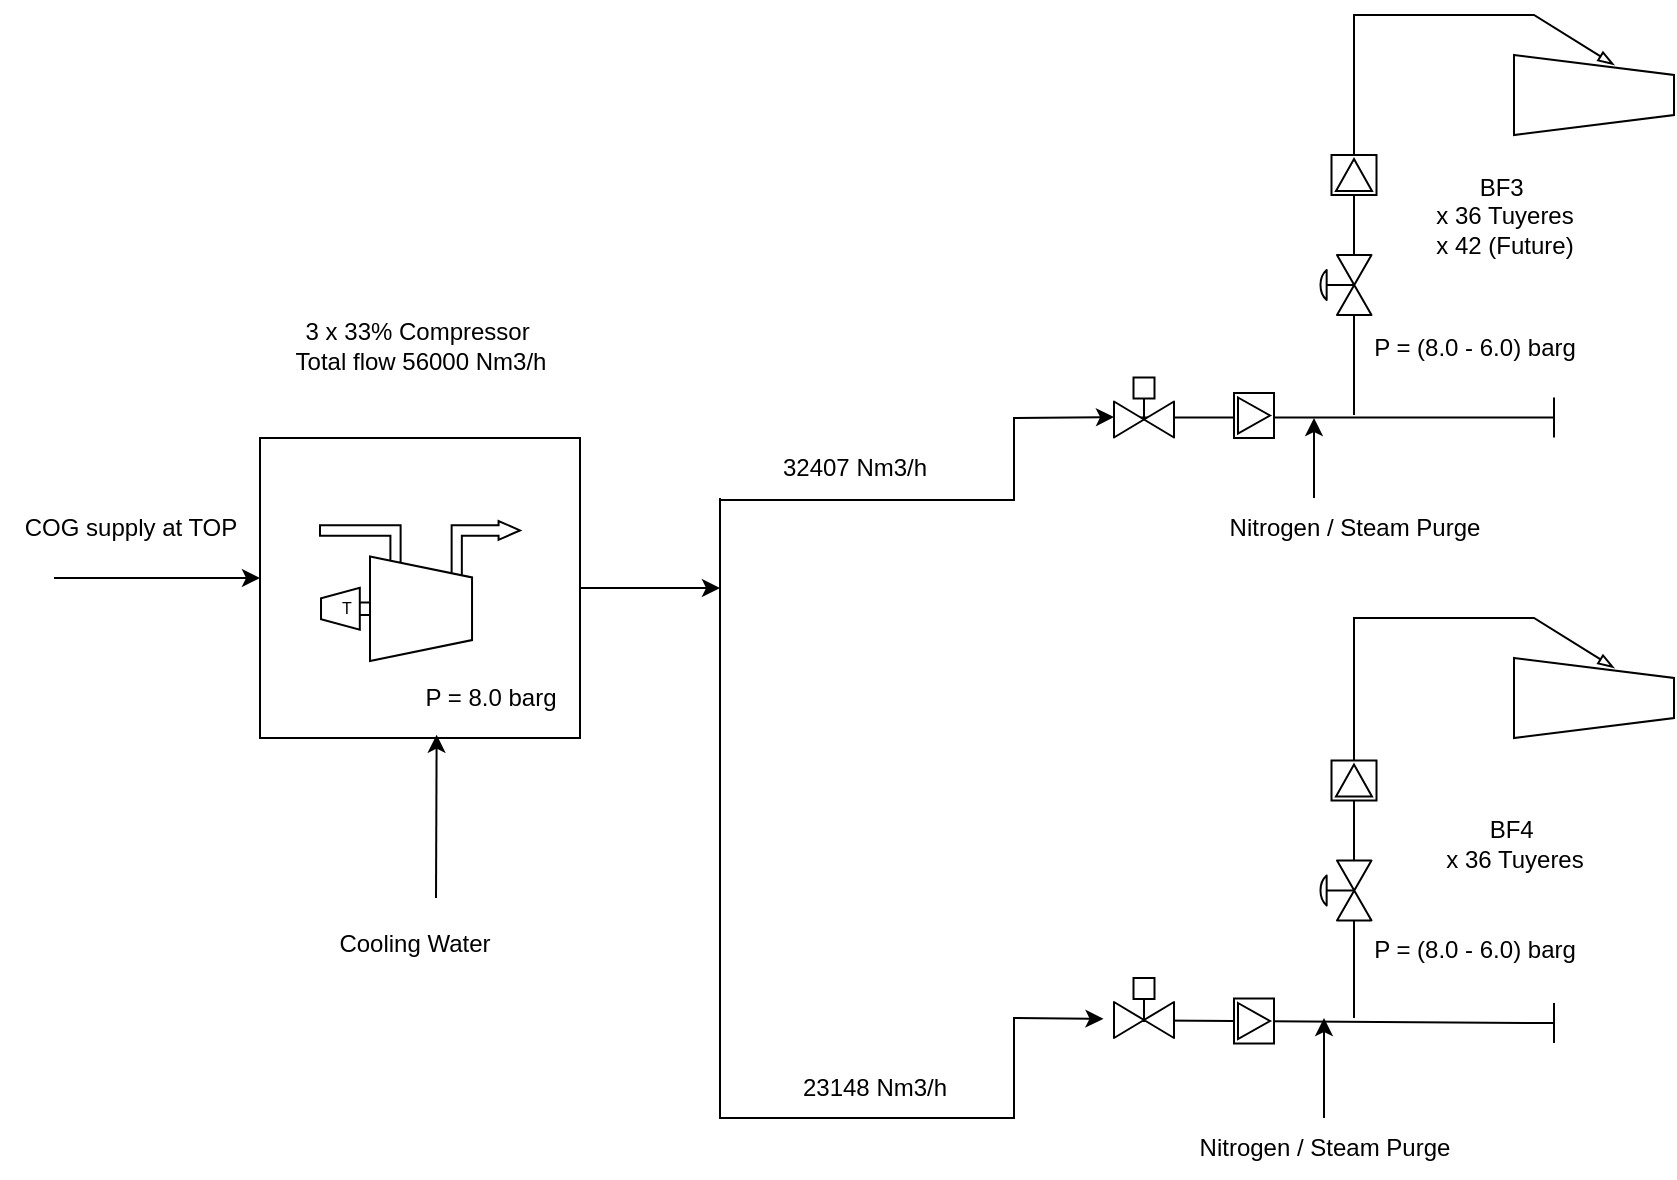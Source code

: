 <mxfile version="24.5.4" type="github">
  <diagram name="Page-1" id="FQDThDNy41egxpSTMpC8">
    <mxGraphModel dx="1793" dy="1083" grid="1" gridSize="10" guides="1" tooltips="1" connect="1" arrows="1" fold="1" page="1" pageScale="1" pageWidth="850" pageHeight="1100" math="0" shadow="0">
      <root>
        <mxCell id="0" />
        <mxCell id="1" parent="0" />
        <mxCell id="azn0IxoJgEsQa8XEMjjl-41" style="edgeStyle=orthogonalEdgeStyle;rounded=0;orthogonalLoop=1;jettySize=auto;html=1;" edge="1" parent="1" source="azn0IxoJgEsQa8XEMjjl-40">
          <mxGeometry relative="1" as="geometry">
            <mxPoint x="373" y="345" as="targetPoint" />
          </mxGeometry>
        </mxCell>
        <mxCell id="azn0IxoJgEsQa8XEMjjl-40" value="" style="whiteSpace=wrap;html=1;" vertex="1" parent="1">
          <mxGeometry x="143" y="270" width="160" height="150" as="geometry" />
        </mxCell>
        <mxCell id="azn0IxoJgEsQa8XEMjjl-1" value="&lt;table cellpadding=&quot;0&quot; cellspacing=&quot;0&quot; style=&quot;width:100%;height:100%;&quot;&gt;&lt;tr style=&quot;height:25%;&quot;&gt;&lt;td&gt;&lt;/td&gt;&lt;/tr&gt;&lt;tr style=&quot;height:75%;&quot;&gt;&lt;td align=&quot;left&quot; style=&quot;padding-left:11%;width:100%&quot;&gt;T&lt;/td&gt;&lt;/tr&gt;&lt;/table&gt;" style="shape=mxgraph.pid.compressors.centrifugal_compressor_-_turbine_driven;dashed=0;fontSize=8;html=1;overflow=fill;" vertex="1" parent="1">
          <mxGeometry x="173" y="311.5" width="100" height="70" as="geometry" />
        </mxCell>
        <mxCell id="azn0IxoJgEsQa8XEMjjl-18" value="" style="verticalLabelPosition=bottom;align=center;dashed=0;html=1;verticalAlign=top;shape=mxgraph.pid.piping.flange_in;pointerEvents=1;" vertex="1" parent="1">
          <mxGeometry x="780" y="249.75" width="10" height="20" as="geometry" />
        </mxCell>
        <mxCell id="azn0IxoJgEsQa8XEMjjl-29" value="" style="edgeStyle=none;orthogonalLoop=1;jettySize=auto;html=1;rounded=0;" edge="1" parent="1">
          <mxGeometry width="80" relative="1" as="geometry">
            <mxPoint x="40" y="340" as="sourcePoint" />
            <mxPoint x="143" y="340" as="targetPoint" />
            <Array as="points" />
          </mxGeometry>
        </mxCell>
        <mxCell id="azn0IxoJgEsQa8XEMjjl-30" value="COG supply at TOP" style="text;html=1;align=center;verticalAlign=middle;resizable=0;points=[];autosize=1;strokeColor=none;fillColor=none;" vertex="1" parent="1">
          <mxGeometry x="13" y="299.75" width="130" height="30" as="geometry" />
        </mxCell>
        <mxCell id="azn0IxoJgEsQa8XEMjjl-33" value="" style="verticalLabelPosition=bottom;align=center;dashed=0;html=1;verticalAlign=top;shape=mxgraph.pid.piping.flange_in;pointerEvents=1;" vertex="1" parent="1">
          <mxGeometry x="780" y="552.5" width="10" height="20" as="geometry" />
        </mxCell>
        <mxCell id="azn0IxoJgEsQa8XEMjjl-34" style="edgeStyle=none;rounded=0;orthogonalLoop=1;jettySize=auto;html=1;entryX=1.079;entryY=0.552;entryDx=0;entryDy=0;entryPerimeter=0;endArrow=none;endFill=0;" edge="1" parent="1" source="azn0IxoJgEsQa8XEMjjl-33">
          <mxGeometry relative="1" as="geometry">
            <mxPoint x="591.58" y="561.29" as="targetPoint" />
          </mxGeometry>
        </mxCell>
        <mxCell id="azn0IxoJgEsQa8XEMjjl-42" value="" style="edgeStyle=none;orthogonalLoop=1;jettySize=auto;html=1;rounded=0;entryX=0;entryY=0.659;entryDx=0;entryDy=0;entryPerimeter=0;" edge="1" parent="1" target="azn0IxoJgEsQa8XEMjjl-49">
          <mxGeometry width="100" relative="1" as="geometry">
            <mxPoint x="373" y="300.96" as="sourcePoint" />
            <mxPoint x="460.72" y="301.01" as="targetPoint" />
            <Array as="points">
              <mxPoint x="520" y="301" />
              <mxPoint x="520" y="260" />
            </Array>
          </mxGeometry>
        </mxCell>
        <mxCell id="azn0IxoJgEsQa8XEMjjl-44" style="edgeStyle=orthogonalEdgeStyle;rounded=0;orthogonalLoop=1;jettySize=auto;html=1;entryX=0;entryY=0.5;entryDx=0;entryDy=0;entryPerimeter=0;endArrow=none;endFill=0;" edge="1" parent="1" source="azn0IxoJgEsQa8XEMjjl-49" target="azn0IxoJgEsQa8XEMjjl-18">
          <mxGeometry relative="1" as="geometry">
            <mxPoint x="590" y="259.75" as="sourcePoint" />
            <Array as="points">
              <mxPoint x="690" y="259.5" />
            </Array>
          </mxGeometry>
        </mxCell>
        <mxCell id="azn0IxoJgEsQa8XEMjjl-3" value="" style="verticalLabelPosition=bottom;align=center;outlineConnect=0;dashed=0;html=1;verticalAlign=top;shape=mxgraph.pid.flow_sensors.vortex;" vertex="1" parent="1">
          <mxGeometry x="630" y="247.5" width="20" height="22.5" as="geometry" />
        </mxCell>
        <mxCell id="azn0IxoJgEsQa8XEMjjl-45" value="" style="edgeStyle=none;orthogonalLoop=1;jettySize=auto;html=1;rounded=0;entryX=-0.175;entryY=0.68;entryDx=0;entryDy=0;entryPerimeter=0;" edge="1" parent="1" target="azn0IxoJgEsQa8XEMjjl-52">
          <mxGeometry width="100" relative="1" as="geometry">
            <mxPoint x="373" y="300" as="sourcePoint" />
            <mxPoint x="463" y="610" as="targetPoint" />
            <Array as="points">
              <mxPoint x="373" y="610" />
              <mxPoint x="520" y="610" />
              <mxPoint x="520" y="560" />
            </Array>
          </mxGeometry>
        </mxCell>
        <mxCell id="azn0IxoJgEsQa8XEMjjl-32" value="" style="verticalLabelPosition=bottom;align=center;outlineConnect=0;dashed=0;html=1;verticalAlign=top;shape=mxgraph.pid.flow_sensors.vortex;" vertex="1" parent="1">
          <mxGeometry x="630" y="550.25" width="20" height="22.5" as="geometry" />
        </mxCell>
        <mxCell id="azn0IxoJgEsQa8XEMjjl-46" value="" style="verticalLabelPosition=bottom;align=center;dashed=0;html=1;verticalAlign=top;shape=mxgraph.pid.piping.concentric_reducer;" vertex="1" parent="1">
          <mxGeometry x="770" y="78.5" width="80" height="40" as="geometry" />
        </mxCell>
        <mxCell id="azn0IxoJgEsQa8XEMjjl-21" value="" style="edgeStyle=none;rounded=0;orthogonalLoop=1;jettySize=auto;html=1;entryX=0.627;entryY=0.125;entryDx=0;entryDy=0;entryPerimeter=0;endArrow=blockThin;endFill=0;" edge="1" parent="1" target="azn0IxoJgEsQa8XEMjjl-46">
          <mxGeometry relative="1" as="geometry">
            <mxPoint x="810" y="78.5" as="targetPoint" />
            <mxPoint x="690" y="258.5" as="sourcePoint" />
            <Array as="points">
              <mxPoint x="690" y="58.5" />
              <mxPoint x="780" y="58.5" />
            </Array>
          </mxGeometry>
        </mxCell>
        <mxCell id="azn0IxoJgEsQa8XEMjjl-47" value="" style="verticalLabelPosition=bottom;align=center;dashed=0;html=1;verticalAlign=top;shape=mxgraph.pid.piping.concentric_reducer;" vertex="1" parent="1">
          <mxGeometry x="770" y="380" width="80" height="40" as="geometry" />
        </mxCell>
        <mxCell id="azn0IxoJgEsQa8XEMjjl-48" value="" style="edgeStyle=none;rounded=0;orthogonalLoop=1;jettySize=auto;html=1;entryX=0.627;entryY=0.125;entryDx=0;entryDy=0;entryPerimeter=0;endArrow=blockThin;endFill=0;" edge="1" parent="1" target="azn0IxoJgEsQa8XEMjjl-47">
          <mxGeometry relative="1" as="geometry">
            <mxPoint x="810" y="380" as="targetPoint" />
            <mxPoint x="690" y="560" as="sourcePoint" />
            <Array as="points">
              <mxPoint x="690" y="360" />
              <mxPoint x="770" y="360" />
              <mxPoint x="780" y="360" />
            </Array>
          </mxGeometry>
        </mxCell>
        <mxCell id="azn0IxoJgEsQa8XEMjjl-36" value="" style="verticalLabelPosition=bottom;align=center;outlineConnect=0;dashed=0;html=1;verticalAlign=top;shape=mxgraph.pid.flow_sensors.vortex;direction=north;" vertex="1" parent="1">
          <mxGeometry x="678.75" y="431.25" width="22.5" height="20" as="geometry" />
        </mxCell>
        <mxCell id="azn0IxoJgEsQa8XEMjjl-37" value="" style="verticalLabelPosition=bottom;align=center;html=1;verticalAlign=top;pointerEvents=1;dashed=0;shape=mxgraph.pid2valves.valve;valveType=gate;actuator=diaph;direction=north;" vertex="1" parent="1">
          <mxGeometry x="670" y="481.25" width="28.75" height="30" as="geometry" />
        </mxCell>
        <mxCell id="azn0IxoJgEsQa8XEMjjl-22" value="" style="verticalLabelPosition=bottom;align=center;outlineConnect=0;dashed=0;html=1;verticalAlign=top;shape=mxgraph.pid.flow_sensors.vortex;direction=north;" vertex="1" parent="1">
          <mxGeometry x="678.75" y="128.5" width="22.5" height="20" as="geometry" />
        </mxCell>
        <mxCell id="azn0IxoJgEsQa8XEMjjl-24" value="" style="verticalLabelPosition=bottom;align=center;html=1;verticalAlign=top;pointerEvents=1;dashed=0;shape=mxgraph.pid2valves.valve;valveType=gate;actuator=diaph;direction=north;" vertex="1" parent="1">
          <mxGeometry x="670" y="178.5" width="28.75" height="30" as="geometry" />
        </mxCell>
        <mxCell id="azn0IxoJgEsQa8XEMjjl-51" value="" style="edgeStyle=orthogonalEdgeStyle;rounded=0;orthogonalLoop=1;jettySize=auto;html=1;entryX=0;entryY=0.5;entryDx=0;entryDy=0;entryPerimeter=0;endArrow=none;endFill=0;" edge="1" parent="1" target="azn0IxoJgEsQa8XEMjjl-49">
          <mxGeometry relative="1" as="geometry">
            <mxPoint x="590" y="259.75" as="sourcePoint" />
            <mxPoint x="780" y="259.5" as="targetPoint" />
          </mxGeometry>
        </mxCell>
        <mxCell id="azn0IxoJgEsQa8XEMjjl-49" value="" style="verticalLabelPosition=bottom;align=center;html=1;verticalAlign=top;pointerEvents=1;dashed=0;shape=mxgraph.pid2valves.valve;valveType=gate;actuator=powered" vertex="1" parent="1">
          <mxGeometry x="570" y="239.75" width="30" height="30" as="geometry" />
        </mxCell>
        <mxCell id="azn0IxoJgEsQa8XEMjjl-50" value="" style="part=1;strokeColor=none;fillColor=none;fontStyle=1;fontSize=14;" vertex="1" parent="azn0IxoJgEsQa8XEMjjl-49">
          <mxGeometry x="9.75" width="10.5" height="10.5" as="geometry" />
        </mxCell>
        <mxCell id="azn0IxoJgEsQa8XEMjjl-52" value="" style="verticalLabelPosition=bottom;align=center;html=1;verticalAlign=top;pointerEvents=1;dashed=0;shape=mxgraph.pid2valves.valve;valveType=gate;actuator=powered" vertex="1" parent="1">
          <mxGeometry x="570" y="540" width="30" height="30" as="geometry" />
        </mxCell>
        <mxCell id="azn0IxoJgEsQa8XEMjjl-53" value="" style="part=1;strokeColor=none;fillColor=none;fontStyle=1;fontSize=14;" vertex="1" parent="azn0IxoJgEsQa8XEMjjl-52">
          <mxGeometry x="9.75" width="10.5" height="10.5" as="geometry" />
        </mxCell>
        <mxCell id="azn0IxoJgEsQa8XEMjjl-54" value="3 x 33% Compressor&amp;nbsp;&lt;div&gt;Total flow 56000 Nm3/h&lt;/div&gt;" style="text;html=1;align=center;verticalAlign=middle;resizable=0;points=[];autosize=1;strokeColor=none;fillColor=none;" vertex="1" parent="1">
          <mxGeometry x="148" y="203.5" width="150" height="40" as="geometry" />
        </mxCell>
        <mxCell id="azn0IxoJgEsQa8XEMjjl-55" value="BF3&amp;nbsp;&lt;div&gt;x 36 Tuyeres&lt;/div&gt;&lt;div&gt;x 42 (Future)&lt;/div&gt;" style="text;html=1;align=center;verticalAlign=middle;resizable=0;points=[];autosize=1;strokeColor=none;fillColor=none;" vertex="1" parent="1">
          <mxGeometry x="720" y="128.5" width="90" height="60" as="geometry" />
        </mxCell>
        <mxCell id="azn0IxoJgEsQa8XEMjjl-56" value="BF4&amp;nbsp;&lt;div&gt;x 36 Tuyeres&lt;/div&gt;" style="text;html=1;align=center;verticalAlign=middle;resizable=0;points=[];autosize=1;strokeColor=none;fillColor=none;" vertex="1" parent="1">
          <mxGeometry x="725" y="453" width="90" height="40" as="geometry" />
        </mxCell>
        <mxCell id="azn0IxoJgEsQa8XEMjjl-57" value="32407 Nm3/h" style="text;html=1;align=center;verticalAlign=middle;resizable=0;points=[];autosize=1;strokeColor=none;fillColor=none;" vertex="1" parent="1">
          <mxGeometry x="390" y="269.75" width="100" height="30" as="geometry" />
        </mxCell>
        <mxCell id="azn0IxoJgEsQa8XEMjjl-58" value="23148 Nm3/h" style="text;html=1;align=center;verticalAlign=middle;resizable=0;points=[];autosize=1;strokeColor=none;fillColor=none;" vertex="1" parent="1">
          <mxGeometry x="400" y="580" width="100" height="30" as="geometry" />
        </mxCell>
        <mxCell id="azn0IxoJgEsQa8XEMjjl-59" value="P = 8.0 barg" style="text;html=1;align=center;verticalAlign=middle;resizable=0;points=[];autosize=1;strokeColor=none;fillColor=none;" vertex="1" parent="1">
          <mxGeometry x="213" y="385" width="90" height="30" as="geometry" />
        </mxCell>
        <mxCell id="azn0IxoJgEsQa8XEMjjl-60" value="P = (8.0 - 6.0) barg" style="text;html=1;align=center;verticalAlign=middle;resizable=0;points=[];autosize=1;strokeColor=none;fillColor=none;" vertex="1" parent="1">
          <mxGeometry x="690" y="209.75" width="120" height="30" as="geometry" />
        </mxCell>
        <mxCell id="azn0IxoJgEsQa8XEMjjl-61" value="P = (8.0 - 6.0) barg" style="text;html=1;align=center;verticalAlign=middle;resizable=0;points=[];autosize=1;strokeColor=none;fillColor=none;" vertex="1" parent="1">
          <mxGeometry x="690" y="511.25" width="120" height="30" as="geometry" />
        </mxCell>
        <mxCell id="azn0IxoJgEsQa8XEMjjl-68" style="edgeStyle=orthogonalEdgeStyle;rounded=0;orthogonalLoop=1;jettySize=auto;html=1;" edge="1" parent="1" source="azn0IxoJgEsQa8XEMjjl-63">
          <mxGeometry relative="1" as="geometry">
            <mxPoint x="675" y="560" as="targetPoint" />
          </mxGeometry>
        </mxCell>
        <mxCell id="azn0IxoJgEsQa8XEMjjl-63" value="Nitrogen / Steam Purge" style="text;html=1;align=center;verticalAlign=middle;resizable=0;points=[];autosize=1;strokeColor=none;fillColor=none;" vertex="1" parent="1">
          <mxGeometry x="600" y="610" width="150" height="30" as="geometry" />
        </mxCell>
        <mxCell id="azn0IxoJgEsQa8XEMjjl-65" value="Nitrogen / Steam Purge" style="text;html=1;align=center;verticalAlign=middle;resizable=0;points=[];autosize=1;strokeColor=none;fillColor=none;" vertex="1" parent="1">
          <mxGeometry x="615" y="299.75" width="150" height="30" as="geometry" />
        </mxCell>
        <mxCell id="azn0IxoJgEsQa8XEMjjl-66" value="" style="edgeStyle=none;orthogonalLoop=1;jettySize=auto;html=1;rounded=0;" edge="1" parent="1">
          <mxGeometry width="100" relative="1" as="geometry">
            <mxPoint x="670" y="300" as="sourcePoint" />
            <mxPoint x="670" y="260" as="targetPoint" />
            <Array as="points" />
          </mxGeometry>
        </mxCell>
        <mxCell id="azn0IxoJgEsQa8XEMjjl-69" value="" style="edgeStyle=none;orthogonalLoop=1;jettySize=auto;html=1;rounded=0;entryX=0.552;entryY=0.989;entryDx=0;entryDy=0;entryPerimeter=0;" edge="1" parent="1" target="azn0IxoJgEsQa8XEMjjl-40">
          <mxGeometry width="100" relative="1" as="geometry">
            <mxPoint x="231" y="500" as="sourcePoint" />
            <mxPoint x="280" y="510" as="targetPoint" />
            <Array as="points" />
          </mxGeometry>
        </mxCell>
        <mxCell id="azn0IxoJgEsQa8XEMjjl-70" value="Cooling Water" style="text;html=1;align=center;verticalAlign=middle;resizable=0;points=[];autosize=1;strokeColor=none;fillColor=none;" vertex="1" parent="1">
          <mxGeometry x="170" y="508" width="100" height="30" as="geometry" />
        </mxCell>
      </root>
    </mxGraphModel>
  </diagram>
</mxfile>
